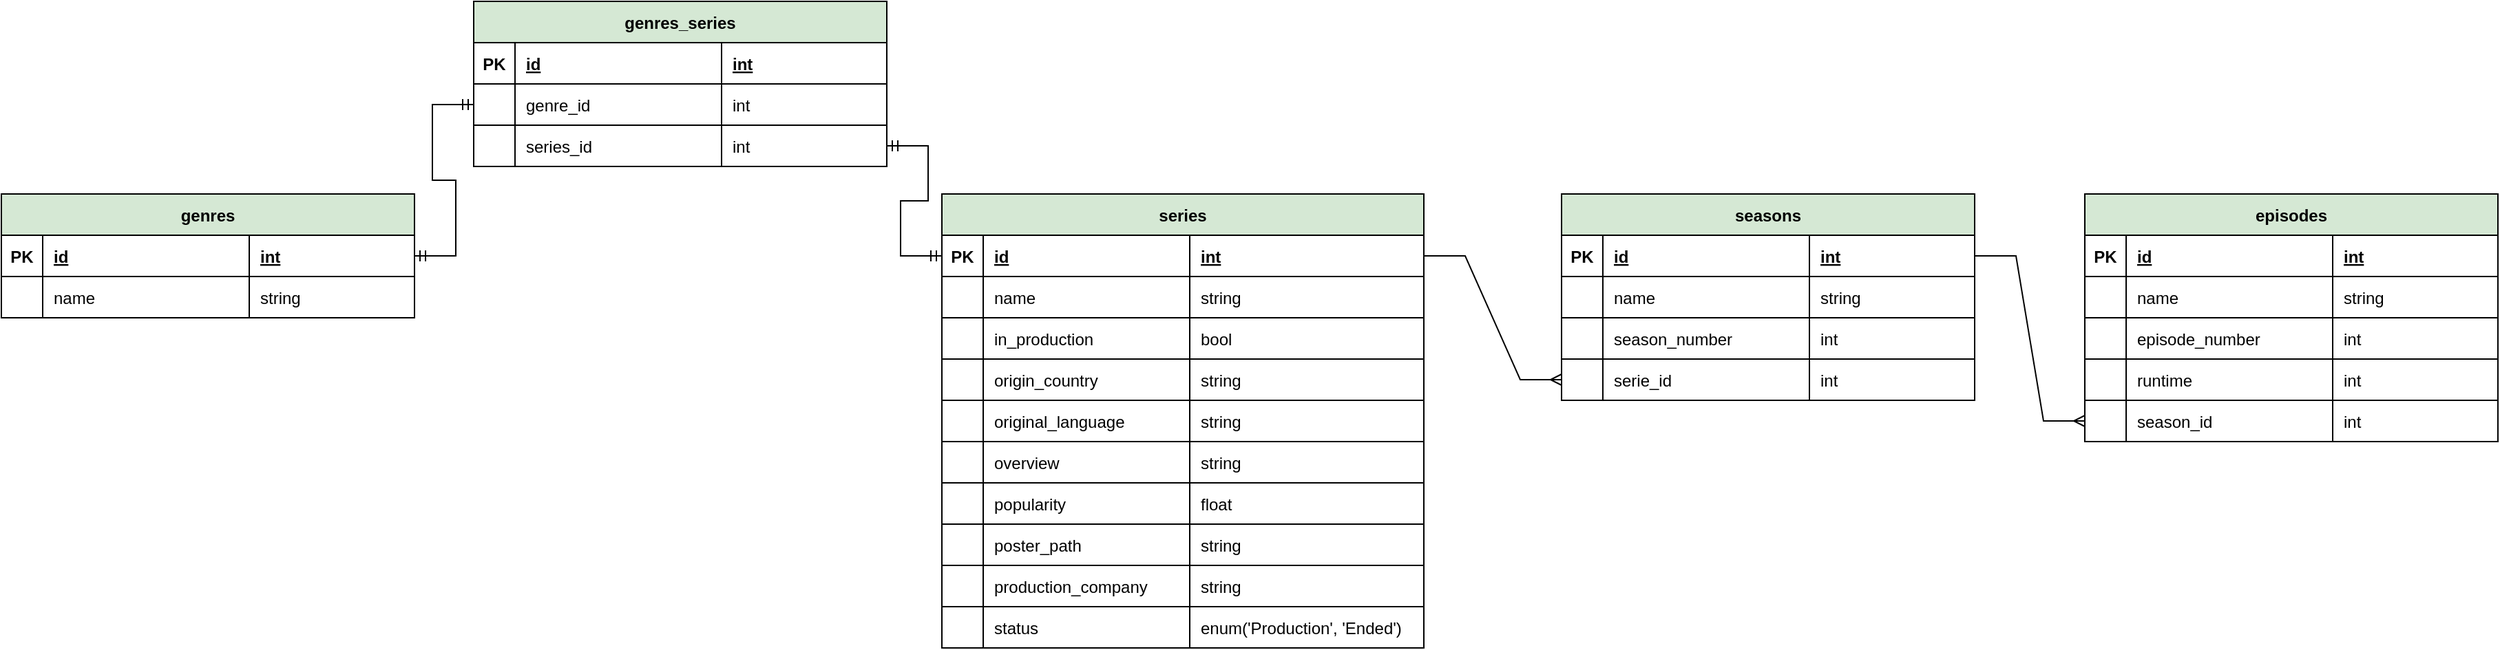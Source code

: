 <mxfile version="20.0.3" type="device"><diagram id="R-pIALEe4BJMu7QE0ZSN" name="Page-1"><mxGraphModel dx="2983" dy="916" grid="1" gridSize="10" guides="1" tooltips="1" connect="1" arrows="1" fold="1" page="1" pageScale="1" pageWidth="827" pageHeight="1169" math="0" shadow="0"><root><mxCell id="0"/><mxCell id="1" parent="0"/><mxCell id="SIorcDozvmz4n8Jntjd--1" value="series" style="shape=table;startSize=30;container=1;collapsible=1;childLayout=tableLayout;fixedRows=1;rowLines=0;fontStyle=1;align=center;resizeLast=1;fillColor=#d5e8d4;strokeColor=default;swimlaneFillColor=default;" parent="1" vertex="1"><mxGeometry x="120" y="160" width="350" height="330" as="geometry"/></mxCell><mxCell id="SIorcDozvmz4n8Jntjd--2" value="" style="shape=partialRectangle;collapsible=0;dropTarget=0;pointerEvents=0;fillColor=none;top=0;left=0;bottom=1;right=0;points=[[0,0.5],[1,0.5]];portConstraint=eastwest;" parent="SIorcDozvmz4n8Jntjd--1" vertex="1"><mxGeometry y="30" width="350" height="30" as="geometry"/></mxCell><mxCell id="SIorcDozvmz4n8Jntjd--3" value="PK" style="shape=partialRectangle;connectable=0;fillColor=none;top=0;left=0;bottom=0;right=0;fontStyle=1;overflow=hidden;" parent="SIorcDozvmz4n8Jntjd--2" vertex="1"><mxGeometry width="30" height="30" as="geometry"><mxRectangle width="30" height="30" as="alternateBounds"/></mxGeometry></mxCell><mxCell id="SIorcDozvmz4n8Jntjd--4" value="id" style="shape=partialRectangle;connectable=0;fillColor=none;top=0;left=0;bottom=0;right=0;align=left;spacingLeft=6;fontStyle=5;overflow=hidden;" parent="SIorcDozvmz4n8Jntjd--2" vertex="1"><mxGeometry x="30" width="150" height="30" as="geometry"><mxRectangle width="150" height="30" as="alternateBounds"/></mxGeometry></mxCell><mxCell id="SIorcDozvmz4n8Jntjd--5" value="int" style="shape=partialRectangle;connectable=0;fillColor=none;top=0;left=0;bottom=0;right=0;align=left;spacingLeft=6;fontStyle=5;overflow=hidden;" parent="SIorcDozvmz4n8Jntjd--2" vertex="1"><mxGeometry x="180" width="170" height="30" as="geometry"><mxRectangle width="170" height="30" as="alternateBounds"/></mxGeometry></mxCell><mxCell id="SIorcDozvmz4n8Jntjd--6" value="" style="shape=partialRectangle;collapsible=0;dropTarget=0;pointerEvents=0;fillColor=none;top=0;left=0;bottom=0;right=0;points=[[0,0.5],[1,0.5]];portConstraint=eastwest;" parent="SIorcDozvmz4n8Jntjd--1" vertex="1"><mxGeometry y="60" width="350" height="30" as="geometry"/></mxCell><mxCell id="SIorcDozvmz4n8Jntjd--7" value="" style="shape=partialRectangle;connectable=0;fillColor=none;top=0;left=0;bottom=0;right=0;editable=1;overflow=hidden;" parent="SIorcDozvmz4n8Jntjd--6" vertex="1"><mxGeometry width="30" height="30" as="geometry"><mxRectangle width="30" height="30" as="alternateBounds"/></mxGeometry></mxCell><mxCell id="SIorcDozvmz4n8Jntjd--8" value="name" style="shape=partialRectangle;connectable=0;fillColor=none;top=0;left=0;bottom=0;right=0;align=left;spacingLeft=6;overflow=hidden;" parent="SIorcDozvmz4n8Jntjd--6" vertex="1"><mxGeometry x="30" width="150" height="30" as="geometry"><mxRectangle width="150" height="30" as="alternateBounds"/></mxGeometry></mxCell><mxCell id="SIorcDozvmz4n8Jntjd--9" value="string" style="shape=partialRectangle;connectable=0;fillColor=none;top=0;left=0;bottom=0;right=0;align=left;spacingLeft=6;overflow=hidden;" parent="SIorcDozvmz4n8Jntjd--6" vertex="1"><mxGeometry x="180" width="170" height="30" as="geometry"><mxRectangle width="170" height="30" as="alternateBounds"/></mxGeometry></mxCell><mxCell id="SIorcDozvmz4n8Jntjd--10" style="shape=partialRectangle;collapsible=0;dropTarget=0;pointerEvents=0;fillColor=none;top=1;left=0;bottom=0;right=0;points=[[0,0.5],[1,0.5]];portConstraint=eastwest;" parent="SIorcDozvmz4n8Jntjd--1" vertex="1"><mxGeometry y="90" width="350" height="30" as="geometry"/></mxCell><mxCell id="SIorcDozvmz4n8Jntjd--11" style="shape=partialRectangle;connectable=0;fillColor=none;top=1;left=0;bottom=0;right=0;editable=1;overflow=hidden;" parent="SIorcDozvmz4n8Jntjd--10" vertex="1"><mxGeometry width="30" height="30" as="geometry"><mxRectangle width="30" height="30" as="alternateBounds"/></mxGeometry></mxCell><mxCell id="SIorcDozvmz4n8Jntjd--12" value="in_production" style="shape=partialRectangle;connectable=0;fillColor=none;top=1;left=0;bottom=0;right=0;align=left;spacingLeft=6;overflow=hidden;" parent="SIorcDozvmz4n8Jntjd--10" vertex="1"><mxGeometry x="30" width="150" height="30" as="geometry"><mxRectangle width="150" height="30" as="alternateBounds"/></mxGeometry></mxCell><mxCell id="SIorcDozvmz4n8Jntjd--13" value="bool" style="shape=partialRectangle;connectable=0;fillColor=none;top=1;left=0;bottom=0;right=0;align=left;spacingLeft=6;overflow=hidden;" parent="SIorcDozvmz4n8Jntjd--10" vertex="1"><mxGeometry x="180" width="170" height="30" as="geometry"><mxRectangle width="170" height="30" as="alternateBounds"/></mxGeometry></mxCell><mxCell id="SIorcDozvmz4n8Jntjd--14" style="shape=partialRectangle;collapsible=0;dropTarget=0;pointerEvents=0;fillColor=none;top=1;left=0;bottom=0;right=0;points=[[0,0.5],[1,0.5]];portConstraint=eastwest;" parent="SIorcDozvmz4n8Jntjd--1" vertex="1"><mxGeometry y="120" width="350" height="30" as="geometry"/></mxCell><mxCell id="SIorcDozvmz4n8Jntjd--15" style="shape=partialRectangle;connectable=0;fillColor=none;top=1;left=0;bottom=0;right=0;editable=1;overflow=hidden;" parent="SIorcDozvmz4n8Jntjd--14" vertex="1"><mxGeometry width="30" height="30" as="geometry"><mxRectangle width="30" height="30" as="alternateBounds"/></mxGeometry></mxCell><mxCell id="SIorcDozvmz4n8Jntjd--16" value="origin_country" style="shape=partialRectangle;connectable=0;fillColor=none;top=1;left=0;bottom=0;right=0;align=left;spacingLeft=6;overflow=hidden;" parent="SIorcDozvmz4n8Jntjd--14" vertex="1"><mxGeometry x="30" width="150" height="30" as="geometry"><mxRectangle width="150" height="30" as="alternateBounds"/></mxGeometry></mxCell><mxCell id="SIorcDozvmz4n8Jntjd--17" value="string" style="shape=partialRectangle;connectable=0;fillColor=none;top=1;left=0;bottom=0;right=0;align=left;spacingLeft=6;overflow=hidden;" parent="SIorcDozvmz4n8Jntjd--14" vertex="1"><mxGeometry x="180" width="170" height="30" as="geometry"><mxRectangle width="170" height="30" as="alternateBounds"/></mxGeometry></mxCell><mxCell id="SIorcDozvmz4n8Jntjd--18" style="shape=partialRectangle;collapsible=0;dropTarget=0;pointerEvents=0;fillColor=none;top=1;left=0;bottom=0;right=0;points=[[0,0.5],[1,0.5]];portConstraint=eastwest;" parent="SIorcDozvmz4n8Jntjd--1" vertex="1"><mxGeometry y="150" width="350" height="30" as="geometry"/></mxCell><mxCell id="SIorcDozvmz4n8Jntjd--19" style="shape=partialRectangle;connectable=0;fillColor=none;top=1;left=0;bottom=0;right=0;editable=1;overflow=hidden;" parent="SIorcDozvmz4n8Jntjd--18" vertex="1"><mxGeometry width="30" height="30" as="geometry"><mxRectangle width="30" height="30" as="alternateBounds"/></mxGeometry></mxCell><mxCell id="SIorcDozvmz4n8Jntjd--20" value="original_language" style="shape=partialRectangle;connectable=0;fillColor=none;top=1;left=0;bottom=0;right=0;align=left;spacingLeft=6;overflow=hidden;" parent="SIorcDozvmz4n8Jntjd--18" vertex="1"><mxGeometry x="30" width="150" height="30" as="geometry"><mxRectangle width="150" height="30" as="alternateBounds"/></mxGeometry></mxCell><mxCell id="SIorcDozvmz4n8Jntjd--21" value="string" style="shape=partialRectangle;connectable=0;fillColor=none;top=1;left=0;bottom=0;right=0;align=left;spacingLeft=6;overflow=hidden;" parent="SIorcDozvmz4n8Jntjd--18" vertex="1"><mxGeometry x="180" width="170" height="30" as="geometry"><mxRectangle width="170" height="30" as="alternateBounds"/></mxGeometry></mxCell><mxCell id="SIorcDozvmz4n8Jntjd--22" style="shape=partialRectangle;collapsible=0;dropTarget=0;pointerEvents=0;fillColor=none;top=1;left=0;bottom=0;right=0;points=[[0,0.5],[1,0.5]];portConstraint=eastwest;" parent="SIorcDozvmz4n8Jntjd--1" vertex="1"><mxGeometry y="180" width="350" height="30" as="geometry"/></mxCell><mxCell id="SIorcDozvmz4n8Jntjd--23" style="shape=partialRectangle;connectable=0;fillColor=none;top=1;left=0;bottom=0;right=0;editable=1;overflow=hidden;" parent="SIorcDozvmz4n8Jntjd--22" vertex="1"><mxGeometry width="30" height="30" as="geometry"><mxRectangle width="30" height="30" as="alternateBounds"/></mxGeometry></mxCell><mxCell id="SIorcDozvmz4n8Jntjd--24" value="overview" style="shape=partialRectangle;connectable=0;fillColor=none;top=1;left=0;bottom=0;right=0;align=left;spacingLeft=6;overflow=hidden;" parent="SIorcDozvmz4n8Jntjd--22" vertex="1"><mxGeometry x="30" width="150" height="30" as="geometry"><mxRectangle width="150" height="30" as="alternateBounds"/></mxGeometry></mxCell><mxCell id="SIorcDozvmz4n8Jntjd--25" value="string" style="shape=partialRectangle;connectable=0;fillColor=none;top=1;left=0;bottom=0;right=0;align=left;spacingLeft=6;overflow=hidden;" parent="SIorcDozvmz4n8Jntjd--22" vertex="1"><mxGeometry x="180" width="170" height="30" as="geometry"><mxRectangle width="170" height="30" as="alternateBounds"/></mxGeometry></mxCell><mxCell id="SIorcDozvmz4n8Jntjd--26" style="shape=partialRectangle;collapsible=0;dropTarget=0;pointerEvents=0;fillColor=none;top=1;left=0;bottom=0;right=0;points=[[0,0.5],[1,0.5]];portConstraint=eastwest;" parent="SIorcDozvmz4n8Jntjd--1" vertex="1"><mxGeometry y="210" width="350" height="30" as="geometry"/></mxCell><mxCell id="SIorcDozvmz4n8Jntjd--27" style="shape=partialRectangle;connectable=0;fillColor=none;top=1;left=0;bottom=0;right=0;editable=1;overflow=hidden;" parent="SIorcDozvmz4n8Jntjd--26" vertex="1"><mxGeometry width="30" height="30" as="geometry"><mxRectangle width="30" height="30" as="alternateBounds"/></mxGeometry></mxCell><mxCell id="SIorcDozvmz4n8Jntjd--28" value="popularity" style="shape=partialRectangle;connectable=0;fillColor=none;top=1;left=0;bottom=0;right=0;align=left;spacingLeft=6;overflow=hidden;" parent="SIorcDozvmz4n8Jntjd--26" vertex="1"><mxGeometry x="30" width="150" height="30" as="geometry"><mxRectangle width="150" height="30" as="alternateBounds"/></mxGeometry></mxCell><mxCell id="SIorcDozvmz4n8Jntjd--29" value="float" style="shape=partialRectangle;connectable=0;fillColor=none;top=1;left=0;bottom=0;right=0;align=left;spacingLeft=6;overflow=hidden;" parent="SIorcDozvmz4n8Jntjd--26" vertex="1"><mxGeometry x="180" width="170" height="30" as="geometry"><mxRectangle width="170" height="30" as="alternateBounds"/></mxGeometry></mxCell><mxCell id="SIorcDozvmz4n8Jntjd--30" style="shape=partialRectangle;collapsible=0;dropTarget=0;pointerEvents=0;fillColor=none;top=1;left=0;bottom=0;right=0;points=[[0,0.5],[1,0.5]];portConstraint=eastwest;" parent="SIorcDozvmz4n8Jntjd--1" vertex="1"><mxGeometry y="240" width="350" height="30" as="geometry"/></mxCell><mxCell id="SIorcDozvmz4n8Jntjd--31" style="shape=partialRectangle;connectable=0;fillColor=none;top=1;left=0;bottom=0;right=0;editable=1;overflow=hidden;" parent="SIorcDozvmz4n8Jntjd--30" vertex="1"><mxGeometry width="30" height="30" as="geometry"><mxRectangle width="30" height="30" as="alternateBounds"/></mxGeometry></mxCell><mxCell id="SIorcDozvmz4n8Jntjd--32" value="poster_path" style="shape=partialRectangle;connectable=0;fillColor=none;top=1;left=0;bottom=0;right=0;align=left;spacingLeft=6;overflow=hidden;" parent="SIorcDozvmz4n8Jntjd--30" vertex="1"><mxGeometry x="30" width="150" height="30" as="geometry"><mxRectangle width="150" height="30" as="alternateBounds"/></mxGeometry></mxCell><mxCell id="SIorcDozvmz4n8Jntjd--33" value="string" style="shape=partialRectangle;connectable=0;fillColor=none;top=1;left=0;bottom=0;right=0;align=left;spacingLeft=6;overflow=hidden;" parent="SIorcDozvmz4n8Jntjd--30" vertex="1"><mxGeometry x="180" width="170" height="30" as="geometry"><mxRectangle width="170" height="30" as="alternateBounds"/></mxGeometry></mxCell><mxCell id="SIorcDozvmz4n8Jntjd--34" style="shape=partialRectangle;collapsible=0;dropTarget=0;pointerEvents=0;fillColor=none;top=1;left=0;bottom=0;right=0;points=[[0,0.5],[1,0.5]];portConstraint=eastwest;" parent="SIorcDozvmz4n8Jntjd--1" vertex="1"><mxGeometry y="270" width="350" height="30" as="geometry"/></mxCell><mxCell id="SIorcDozvmz4n8Jntjd--35" style="shape=partialRectangle;connectable=0;fillColor=none;top=1;left=0;bottom=0;right=0;editable=1;overflow=hidden;" parent="SIorcDozvmz4n8Jntjd--34" vertex="1"><mxGeometry width="30" height="30" as="geometry"><mxRectangle width="30" height="30" as="alternateBounds"/></mxGeometry></mxCell><mxCell id="SIorcDozvmz4n8Jntjd--36" value="production_company" style="shape=partialRectangle;connectable=0;fillColor=none;top=1;left=0;bottom=0;right=0;align=left;spacingLeft=6;overflow=hidden;" parent="SIorcDozvmz4n8Jntjd--34" vertex="1"><mxGeometry x="30" width="150" height="30" as="geometry"><mxRectangle width="150" height="30" as="alternateBounds"/></mxGeometry></mxCell><mxCell id="SIorcDozvmz4n8Jntjd--37" value="string" style="shape=partialRectangle;connectable=0;fillColor=none;top=1;left=0;bottom=0;right=0;align=left;spacingLeft=6;overflow=hidden;" parent="SIorcDozvmz4n8Jntjd--34" vertex="1"><mxGeometry x="180" width="170" height="30" as="geometry"><mxRectangle width="170" height="30" as="alternateBounds"/></mxGeometry></mxCell><mxCell id="SIorcDozvmz4n8Jntjd--38" style="shape=partialRectangle;collapsible=0;dropTarget=0;pointerEvents=0;fillColor=none;top=1;left=0;bottom=0;right=0;points=[[0,0.5],[1,0.5]];portConstraint=eastwest;" parent="SIorcDozvmz4n8Jntjd--1" vertex="1"><mxGeometry y="300" width="350" height="30" as="geometry"/></mxCell><mxCell id="SIorcDozvmz4n8Jntjd--39" style="shape=partialRectangle;connectable=0;fillColor=none;top=1;left=0;bottom=0;right=0;editable=1;overflow=hidden;" parent="SIorcDozvmz4n8Jntjd--38" vertex="1"><mxGeometry width="30" height="30" as="geometry"><mxRectangle width="30" height="30" as="alternateBounds"/></mxGeometry></mxCell><mxCell id="SIorcDozvmz4n8Jntjd--40" value="status" style="shape=partialRectangle;connectable=0;fillColor=none;top=1;left=0;bottom=0;right=0;align=left;spacingLeft=6;overflow=hidden;" parent="SIorcDozvmz4n8Jntjd--38" vertex="1"><mxGeometry x="30" width="150" height="30" as="geometry"><mxRectangle width="150" height="30" as="alternateBounds"/></mxGeometry></mxCell><mxCell id="SIorcDozvmz4n8Jntjd--41" value="enum('Production', 'Ended')" style="shape=partialRectangle;connectable=0;fillColor=none;top=1;left=0;bottom=0;right=0;align=left;spacingLeft=6;overflow=hidden;" parent="SIorcDozvmz4n8Jntjd--38" vertex="1"><mxGeometry x="180" width="170" height="30" as="geometry"><mxRectangle width="170" height="30" as="alternateBounds"/></mxGeometry></mxCell><mxCell id="SIorcDozvmz4n8Jntjd--42" value="genres" style="shape=table;startSize=30;container=1;collapsible=1;childLayout=tableLayout;fixedRows=1;rowLines=0;fontStyle=1;align=center;resizeLast=1;fillColor=#d5e8d4;strokeColor=default;swimlaneFillColor=default;" parent="1" vertex="1"><mxGeometry x="-563" y="160" width="300" height="90" as="geometry"/></mxCell><mxCell id="SIorcDozvmz4n8Jntjd--43" value="" style="shape=partialRectangle;collapsible=0;dropTarget=0;pointerEvents=0;fillColor=none;top=0;left=0;bottom=1;right=0;points=[[0,0.5],[1,0.5]];portConstraint=eastwest;" parent="SIorcDozvmz4n8Jntjd--42" vertex="1"><mxGeometry y="30" width="300" height="30" as="geometry"/></mxCell><mxCell id="SIorcDozvmz4n8Jntjd--44" value="PK" style="shape=partialRectangle;connectable=0;fillColor=none;top=0;left=0;bottom=0;right=0;fontStyle=1;overflow=hidden;" parent="SIorcDozvmz4n8Jntjd--43" vertex="1"><mxGeometry width="30" height="30" as="geometry"><mxRectangle width="30" height="30" as="alternateBounds"/></mxGeometry></mxCell><mxCell id="SIorcDozvmz4n8Jntjd--45" value="id" style="shape=partialRectangle;connectable=0;fillColor=none;top=0;left=0;bottom=0;right=0;align=left;spacingLeft=6;fontStyle=5;overflow=hidden;" parent="SIorcDozvmz4n8Jntjd--43" vertex="1"><mxGeometry x="30" width="150" height="30" as="geometry"><mxRectangle width="150" height="30" as="alternateBounds"/></mxGeometry></mxCell><mxCell id="SIorcDozvmz4n8Jntjd--46" value="int" style="shape=partialRectangle;connectable=0;fillColor=none;top=0;left=0;bottom=0;right=0;align=left;spacingLeft=6;fontStyle=5;overflow=hidden;" parent="SIorcDozvmz4n8Jntjd--43" vertex="1"><mxGeometry x="180" width="120" height="30" as="geometry"><mxRectangle width="120" height="30" as="alternateBounds"/></mxGeometry></mxCell><mxCell id="SIorcDozvmz4n8Jntjd--47" value="" style="shape=partialRectangle;collapsible=0;dropTarget=0;pointerEvents=0;fillColor=none;top=0;left=0;bottom=0;right=0;points=[[0,0.5],[1,0.5]];portConstraint=eastwest;" parent="SIorcDozvmz4n8Jntjd--42" vertex="1"><mxGeometry y="60" width="300" height="30" as="geometry"/></mxCell><mxCell id="SIorcDozvmz4n8Jntjd--48" value="" style="shape=partialRectangle;connectable=0;fillColor=none;top=0;left=0;bottom=0;right=0;editable=1;overflow=hidden;" parent="SIorcDozvmz4n8Jntjd--47" vertex="1"><mxGeometry width="30" height="30" as="geometry"><mxRectangle width="30" height="30" as="alternateBounds"/></mxGeometry></mxCell><mxCell id="SIorcDozvmz4n8Jntjd--49" value="name" style="shape=partialRectangle;connectable=0;fillColor=none;top=0;left=0;bottom=0;right=0;align=left;spacingLeft=6;overflow=hidden;" parent="SIorcDozvmz4n8Jntjd--47" vertex="1"><mxGeometry x="30" width="150" height="30" as="geometry"><mxRectangle width="150" height="30" as="alternateBounds"/></mxGeometry></mxCell><mxCell id="SIorcDozvmz4n8Jntjd--50" value="string" style="shape=partialRectangle;connectable=0;fillColor=none;top=0;left=0;bottom=0;right=0;align=left;spacingLeft=6;overflow=hidden;" parent="SIorcDozvmz4n8Jntjd--47" vertex="1"><mxGeometry x="180" width="120" height="30" as="geometry"><mxRectangle width="120" height="30" as="alternateBounds"/></mxGeometry></mxCell><mxCell id="SIorcDozvmz4n8Jntjd--51" value="episodes" style="shape=table;startSize=30;container=1;collapsible=1;childLayout=tableLayout;fixedRows=1;rowLines=0;fontStyle=1;align=center;resizeLast=1;fillColor=#d5e8d4;strokeColor=default;swimlaneFillColor=default;" parent="1" vertex="1"><mxGeometry x="950" y="160" width="300" height="180" as="geometry"/></mxCell><mxCell id="SIorcDozvmz4n8Jntjd--52" value="" style="shape=partialRectangle;collapsible=0;dropTarget=0;pointerEvents=0;fillColor=none;top=0;left=0;bottom=1;right=0;points=[[0,0.5],[1,0.5]];portConstraint=eastwest;" parent="SIorcDozvmz4n8Jntjd--51" vertex="1"><mxGeometry y="30" width="300" height="30" as="geometry"/></mxCell><mxCell id="SIorcDozvmz4n8Jntjd--53" value="PK" style="shape=partialRectangle;connectable=0;fillColor=none;top=0;left=0;bottom=0;right=0;fontStyle=1;overflow=hidden;" parent="SIorcDozvmz4n8Jntjd--52" vertex="1"><mxGeometry width="30" height="30" as="geometry"><mxRectangle width="30" height="30" as="alternateBounds"/></mxGeometry></mxCell><mxCell id="SIorcDozvmz4n8Jntjd--54" value="id" style="shape=partialRectangle;connectable=0;fillColor=none;top=0;left=0;bottom=0;right=0;align=left;spacingLeft=6;fontStyle=5;overflow=hidden;" parent="SIorcDozvmz4n8Jntjd--52" vertex="1"><mxGeometry x="30" width="150" height="30" as="geometry"><mxRectangle width="150" height="30" as="alternateBounds"/></mxGeometry></mxCell><mxCell id="SIorcDozvmz4n8Jntjd--55" value="int" style="shape=partialRectangle;connectable=0;fillColor=none;top=0;left=0;bottom=0;right=0;align=left;spacingLeft=6;fontStyle=5;overflow=hidden;" parent="SIorcDozvmz4n8Jntjd--52" vertex="1"><mxGeometry x="180" width="120" height="30" as="geometry"><mxRectangle width="120" height="30" as="alternateBounds"/></mxGeometry></mxCell><mxCell id="SIorcDozvmz4n8Jntjd--56" value="" style="shape=partialRectangle;collapsible=0;dropTarget=0;pointerEvents=0;fillColor=none;top=0;left=0;bottom=0;right=0;points=[[0,0.5],[1,0.5]];portConstraint=eastwest;" parent="SIorcDozvmz4n8Jntjd--51" vertex="1"><mxGeometry y="60" width="300" height="30" as="geometry"/></mxCell><mxCell id="SIorcDozvmz4n8Jntjd--57" value="" style="shape=partialRectangle;connectable=0;fillColor=none;top=0;left=0;bottom=0;right=0;editable=1;overflow=hidden;" parent="SIorcDozvmz4n8Jntjd--56" vertex="1"><mxGeometry width="30" height="30" as="geometry"><mxRectangle width="30" height="30" as="alternateBounds"/></mxGeometry></mxCell><mxCell id="SIorcDozvmz4n8Jntjd--58" value="name" style="shape=partialRectangle;connectable=0;fillColor=none;top=0;left=0;bottom=0;right=0;align=left;spacingLeft=6;overflow=hidden;" parent="SIorcDozvmz4n8Jntjd--56" vertex="1"><mxGeometry x="30" width="150" height="30" as="geometry"><mxRectangle width="150" height="30" as="alternateBounds"/></mxGeometry></mxCell><mxCell id="SIorcDozvmz4n8Jntjd--59" value="string" style="shape=partialRectangle;connectable=0;fillColor=none;top=0;left=0;bottom=0;right=0;align=left;spacingLeft=6;overflow=hidden;" parent="SIorcDozvmz4n8Jntjd--56" vertex="1"><mxGeometry x="180" width="120" height="30" as="geometry"><mxRectangle width="120" height="30" as="alternateBounds"/></mxGeometry></mxCell><mxCell id="SIorcDozvmz4n8Jntjd--60" value="" style="shape=partialRectangle;collapsible=0;dropTarget=0;pointerEvents=0;fillColor=none;top=1;left=0;bottom=0;right=0;points=[[0,0.5],[1,0.5]];portConstraint=eastwest;" parent="SIorcDozvmz4n8Jntjd--51" vertex="1"><mxGeometry y="90" width="300" height="30" as="geometry"/></mxCell><mxCell id="SIorcDozvmz4n8Jntjd--61" value="" style="shape=partialRectangle;connectable=0;fillColor=none;top=1;left=0;bottom=0;right=0;editable=1;overflow=hidden;" parent="SIorcDozvmz4n8Jntjd--60" vertex="1"><mxGeometry width="30" height="30" as="geometry"><mxRectangle width="30" height="30" as="alternateBounds"/></mxGeometry></mxCell><mxCell id="SIorcDozvmz4n8Jntjd--62" value="episode_number" style="shape=partialRectangle;connectable=0;fillColor=none;top=1;left=0;bottom=0;right=0;align=left;spacingLeft=6;overflow=hidden;" parent="SIorcDozvmz4n8Jntjd--60" vertex="1"><mxGeometry x="30" width="150" height="30" as="geometry"><mxRectangle width="150" height="30" as="alternateBounds"/></mxGeometry></mxCell><mxCell id="SIorcDozvmz4n8Jntjd--63" value="int" style="shape=partialRectangle;connectable=0;fillColor=none;top=1;left=0;bottom=0;right=0;align=left;spacingLeft=6;overflow=hidden;" parent="SIorcDozvmz4n8Jntjd--60" vertex="1"><mxGeometry x="180" width="120" height="30" as="geometry"><mxRectangle width="120" height="30" as="alternateBounds"/></mxGeometry></mxCell><mxCell id="SIorcDozvmz4n8Jntjd--64" style="shape=partialRectangle;collapsible=0;dropTarget=0;pointerEvents=0;fillColor=none;top=1;left=0;bottom=0;right=0;points=[[0,0.5],[1,0.5]];portConstraint=eastwest;" parent="SIorcDozvmz4n8Jntjd--51" vertex="1"><mxGeometry y="120" width="300" height="30" as="geometry"/></mxCell><mxCell id="SIorcDozvmz4n8Jntjd--65" style="shape=partialRectangle;connectable=0;fillColor=none;top=1;left=0;bottom=0;right=0;editable=1;overflow=hidden;" parent="SIorcDozvmz4n8Jntjd--64" vertex="1"><mxGeometry width="30" height="30" as="geometry"><mxRectangle width="30" height="30" as="alternateBounds"/></mxGeometry></mxCell><mxCell id="SIorcDozvmz4n8Jntjd--66" value="runtime" style="shape=partialRectangle;connectable=0;fillColor=none;top=1;left=0;bottom=0;right=0;align=left;spacingLeft=6;overflow=hidden;" parent="SIorcDozvmz4n8Jntjd--64" vertex="1"><mxGeometry x="30" width="150" height="30" as="geometry"><mxRectangle width="150" height="30" as="alternateBounds"/></mxGeometry></mxCell><mxCell id="SIorcDozvmz4n8Jntjd--67" value="int" style="shape=partialRectangle;connectable=0;fillColor=none;top=1;left=0;bottom=0;right=0;align=left;spacingLeft=6;overflow=hidden;" parent="SIorcDozvmz4n8Jntjd--64" vertex="1"><mxGeometry x="180" width="120" height="30" as="geometry"><mxRectangle width="120" height="30" as="alternateBounds"/></mxGeometry></mxCell><mxCell id="SIorcDozvmz4n8Jntjd--68" style="shape=partialRectangle;collapsible=0;dropTarget=0;pointerEvents=0;fillColor=none;top=1;left=0;bottom=0;right=0;points=[[0,0.5],[1,0.5]];portConstraint=eastwest;" parent="SIorcDozvmz4n8Jntjd--51" vertex="1"><mxGeometry y="150" width="300" height="30" as="geometry"/></mxCell><mxCell id="SIorcDozvmz4n8Jntjd--69" style="shape=partialRectangle;connectable=0;fillColor=none;top=1;left=0;bottom=0;right=0;editable=1;overflow=hidden;" parent="SIorcDozvmz4n8Jntjd--68" vertex="1"><mxGeometry width="30" height="30" as="geometry"><mxRectangle width="30" height="30" as="alternateBounds"/></mxGeometry></mxCell><mxCell id="SIorcDozvmz4n8Jntjd--70" value="season_id" style="shape=partialRectangle;connectable=0;fillColor=none;top=1;left=0;bottom=0;right=0;align=left;spacingLeft=6;overflow=hidden;" parent="SIorcDozvmz4n8Jntjd--68" vertex="1"><mxGeometry x="30" width="150" height="30" as="geometry"><mxRectangle width="150" height="30" as="alternateBounds"/></mxGeometry></mxCell><mxCell id="SIorcDozvmz4n8Jntjd--71" value="int" style="shape=partialRectangle;connectable=0;fillColor=none;top=1;left=0;bottom=0;right=0;align=left;spacingLeft=6;overflow=hidden;" parent="SIorcDozvmz4n8Jntjd--68" vertex="1"><mxGeometry x="180" width="120" height="30" as="geometry"><mxRectangle width="120" height="30" as="alternateBounds"/></mxGeometry></mxCell><mxCell id="SIorcDozvmz4n8Jntjd--72" value="seasons" style="shape=table;startSize=30;container=1;collapsible=1;childLayout=tableLayout;fixedRows=1;rowLines=0;fontStyle=1;align=center;resizeLast=1;fillColor=#d5e8d4;strokeColor=default;swimlaneFillColor=default;" parent="1" vertex="1"><mxGeometry x="570" y="160" width="300" height="150" as="geometry"/></mxCell><mxCell id="SIorcDozvmz4n8Jntjd--73" value="" style="shape=partialRectangle;collapsible=0;dropTarget=0;pointerEvents=0;fillColor=none;top=0;left=0;bottom=1;right=0;points=[[0,0.5],[1,0.5]];portConstraint=eastwest;" parent="SIorcDozvmz4n8Jntjd--72" vertex="1"><mxGeometry y="30" width="300" height="30" as="geometry"/></mxCell><mxCell id="SIorcDozvmz4n8Jntjd--74" value="PK" style="shape=partialRectangle;connectable=0;fillColor=none;top=0;left=0;bottom=0;right=0;fontStyle=1;overflow=hidden;" parent="SIorcDozvmz4n8Jntjd--73" vertex="1"><mxGeometry width="30" height="30" as="geometry"><mxRectangle width="30" height="30" as="alternateBounds"/></mxGeometry></mxCell><mxCell id="SIorcDozvmz4n8Jntjd--75" value="id" style="shape=partialRectangle;connectable=0;fillColor=none;top=0;left=0;bottom=0;right=0;align=left;spacingLeft=6;fontStyle=5;overflow=hidden;" parent="SIorcDozvmz4n8Jntjd--73" vertex="1"><mxGeometry x="30" width="150" height="30" as="geometry"><mxRectangle width="150" height="30" as="alternateBounds"/></mxGeometry></mxCell><mxCell id="SIorcDozvmz4n8Jntjd--76" value="int" style="shape=partialRectangle;connectable=0;fillColor=none;top=0;left=0;bottom=0;right=0;align=left;spacingLeft=6;fontStyle=5;overflow=hidden;" parent="SIorcDozvmz4n8Jntjd--73" vertex="1"><mxGeometry x="180" width="120" height="30" as="geometry"><mxRectangle width="120" height="30" as="alternateBounds"/></mxGeometry></mxCell><mxCell id="SIorcDozvmz4n8Jntjd--77" value="" style="shape=partialRectangle;collapsible=0;dropTarget=0;pointerEvents=0;fillColor=none;top=0;left=0;bottom=0;right=0;points=[[0,0.5],[1,0.5]];portConstraint=eastwest;" parent="SIorcDozvmz4n8Jntjd--72" vertex="1"><mxGeometry y="60" width="300" height="30" as="geometry"/></mxCell><mxCell id="SIorcDozvmz4n8Jntjd--78" value="" style="shape=partialRectangle;connectable=0;fillColor=none;top=0;left=0;bottom=0;right=0;editable=1;overflow=hidden;" parent="SIorcDozvmz4n8Jntjd--77" vertex="1"><mxGeometry width="30" height="30" as="geometry"><mxRectangle width="30" height="30" as="alternateBounds"/></mxGeometry></mxCell><mxCell id="SIorcDozvmz4n8Jntjd--79" value="name" style="shape=partialRectangle;connectable=0;fillColor=none;top=0;left=0;bottom=0;right=0;align=left;spacingLeft=6;overflow=hidden;" parent="SIorcDozvmz4n8Jntjd--77" vertex="1"><mxGeometry x="30" width="150" height="30" as="geometry"><mxRectangle width="150" height="30" as="alternateBounds"/></mxGeometry></mxCell><mxCell id="SIorcDozvmz4n8Jntjd--80" value="string" style="shape=partialRectangle;connectable=0;fillColor=none;top=0;left=0;bottom=0;right=0;align=left;spacingLeft=6;overflow=hidden;" parent="SIorcDozvmz4n8Jntjd--77" vertex="1"><mxGeometry x="180" width="120" height="30" as="geometry"><mxRectangle width="120" height="30" as="alternateBounds"/></mxGeometry></mxCell><mxCell id="SIorcDozvmz4n8Jntjd--81" style="shape=partialRectangle;collapsible=0;dropTarget=0;pointerEvents=0;fillColor=none;top=1;left=0;bottom=0;right=0;points=[[0,0.5],[1,0.5]];portConstraint=eastwest;" parent="SIorcDozvmz4n8Jntjd--72" vertex="1"><mxGeometry y="90" width="300" height="30" as="geometry"/></mxCell><mxCell id="SIorcDozvmz4n8Jntjd--82" style="shape=partialRectangle;connectable=0;fillColor=none;top=1;left=0;bottom=0;right=0;editable=1;overflow=hidden;" parent="SIorcDozvmz4n8Jntjd--81" vertex="1"><mxGeometry width="30" height="30" as="geometry"><mxRectangle width="30" height="30" as="alternateBounds"/></mxGeometry></mxCell><mxCell id="SIorcDozvmz4n8Jntjd--83" value="season_number" style="shape=partialRectangle;connectable=0;fillColor=none;top=1;left=0;bottom=0;right=0;align=left;spacingLeft=6;overflow=hidden;" parent="SIorcDozvmz4n8Jntjd--81" vertex="1"><mxGeometry x="30" width="150" height="30" as="geometry"><mxRectangle width="150" height="30" as="alternateBounds"/></mxGeometry></mxCell><mxCell id="SIorcDozvmz4n8Jntjd--84" value="int" style="shape=partialRectangle;connectable=0;fillColor=none;top=1;left=0;bottom=0;right=0;align=left;spacingLeft=6;overflow=hidden;" parent="SIorcDozvmz4n8Jntjd--81" vertex="1"><mxGeometry x="180" width="120" height="30" as="geometry"><mxRectangle width="120" height="30" as="alternateBounds"/></mxGeometry></mxCell><mxCell id="SIorcDozvmz4n8Jntjd--85" style="shape=partialRectangle;collapsible=0;dropTarget=0;pointerEvents=0;fillColor=none;top=1;left=0;bottom=0;right=0;points=[[0,0.5],[1,0.5]];portConstraint=eastwest;" parent="SIorcDozvmz4n8Jntjd--72" vertex="1"><mxGeometry y="120" width="300" height="30" as="geometry"/></mxCell><mxCell id="SIorcDozvmz4n8Jntjd--86" style="shape=partialRectangle;connectable=0;fillColor=none;top=1;left=0;bottom=0;right=0;editable=1;overflow=hidden;" parent="SIorcDozvmz4n8Jntjd--85" vertex="1"><mxGeometry width="30" height="30" as="geometry"><mxRectangle width="30" height="30" as="alternateBounds"/></mxGeometry></mxCell><mxCell id="SIorcDozvmz4n8Jntjd--87" value="serie_id" style="shape=partialRectangle;connectable=0;fillColor=none;top=1;left=0;bottom=0;right=0;align=left;spacingLeft=6;overflow=hidden;" parent="SIorcDozvmz4n8Jntjd--85" vertex="1"><mxGeometry x="30" width="150" height="30" as="geometry"><mxRectangle width="150" height="30" as="alternateBounds"/></mxGeometry></mxCell><mxCell id="SIorcDozvmz4n8Jntjd--88" value="int" style="shape=partialRectangle;connectable=0;fillColor=none;top=1;left=0;bottom=0;right=0;align=left;spacingLeft=6;overflow=hidden;" parent="SIorcDozvmz4n8Jntjd--85" vertex="1"><mxGeometry x="180" width="120" height="30" as="geometry"><mxRectangle width="120" height="30" as="alternateBounds"/></mxGeometry></mxCell><mxCell id="SIorcDozvmz4n8Jntjd--89" value="genres_series" style="shape=table;startSize=30;container=1;collapsible=1;childLayout=tableLayout;fixedRows=1;rowLines=0;fontStyle=1;align=center;resizeLast=1;fillColor=#d5e8d4;strokeColor=default;swimlaneFillColor=default;" parent="1" vertex="1"><mxGeometry x="-220" y="20" width="300" height="120" as="geometry"/></mxCell><mxCell id="SIorcDozvmz4n8Jntjd--90" value="" style="shape=partialRectangle;collapsible=0;dropTarget=0;pointerEvents=0;fillColor=none;top=0;left=0;bottom=1;right=0;points=[[0,0.5],[1,0.5]];portConstraint=eastwest;" parent="SIorcDozvmz4n8Jntjd--89" vertex="1"><mxGeometry y="30" width="300" height="30" as="geometry"/></mxCell><mxCell id="SIorcDozvmz4n8Jntjd--91" value="PK" style="shape=partialRectangle;connectable=0;fillColor=none;top=0;left=0;bottom=0;right=0;fontStyle=1;overflow=hidden;" parent="SIorcDozvmz4n8Jntjd--90" vertex="1"><mxGeometry width="30" height="30" as="geometry"><mxRectangle width="30" height="30" as="alternateBounds"/></mxGeometry></mxCell><mxCell id="SIorcDozvmz4n8Jntjd--92" value="id" style="shape=partialRectangle;connectable=0;fillColor=none;top=0;left=0;bottom=0;right=0;align=left;spacingLeft=6;fontStyle=5;overflow=hidden;" parent="SIorcDozvmz4n8Jntjd--90" vertex="1"><mxGeometry x="30" width="150" height="30" as="geometry"><mxRectangle width="150" height="30" as="alternateBounds"/></mxGeometry></mxCell><mxCell id="SIorcDozvmz4n8Jntjd--93" value="int" style="shape=partialRectangle;connectable=0;fillColor=none;top=0;left=0;bottom=0;right=0;align=left;spacingLeft=6;fontStyle=5;overflow=hidden;" parent="SIorcDozvmz4n8Jntjd--90" vertex="1"><mxGeometry x="180" width="120" height="30" as="geometry"><mxRectangle width="120" height="30" as="alternateBounds"/></mxGeometry></mxCell><mxCell id="SIorcDozvmz4n8Jntjd--94" value="" style="shape=partialRectangle;collapsible=0;dropTarget=0;pointerEvents=0;fillColor=none;top=0;left=0;bottom=0;right=0;points=[[0,0.5],[1,0.5]];portConstraint=eastwest;" parent="SIorcDozvmz4n8Jntjd--89" vertex="1"><mxGeometry y="60" width="300" height="30" as="geometry"/></mxCell><mxCell id="SIorcDozvmz4n8Jntjd--95" value="" style="shape=partialRectangle;connectable=0;fillColor=none;top=0;left=0;bottom=0;right=0;editable=1;overflow=hidden;" parent="SIorcDozvmz4n8Jntjd--94" vertex="1"><mxGeometry width="30" height="30" as="geometry"><mxRectangle width="30" height="30" as="alternateBounds"/></mxGeometry></mxCell><mxCell id="SIorcDozvmz4n8Jntjd--96" value="genre_id" style="shape=partialRectangle;connectable=0;fillColor=none;top=0;left=0;bottom=0;right=0;align=left;spacingLeft=6;overflow=hidden;" parent="SIorcDozvmz4n8Jntjd--94" vertex="1"><mxGeometry x="30" width="150" height="30" as="geometry"><mxRectangle width="150" height="30" as="alternateBounds"/></mxGeometry></mxCell><mxCell id="SIorcDozvmz4n8Jntjd--97" value="int" style="shape=partialRectangle;connectable=0;fillColor=none;top=0;left=0;bottom=0;right=0;align=left;spacingLeft=6;overflow=hidden;" parent="SIorcDozvmz4n8Jntjd--94" vertex="1"><mxGeometry x="180" width="120" height="30" as="geometry"><mxRectangle width="120" height="30" as="alternateBounds"/></mxGeometry></mxCell><mxCell id="SIorcDozvmz4n8Jntjd--98" value="" style="shape=partialRectangle;collapsible=0;dropTarget=0;pointerEvents=0;fillColor=none;top=1;left=0;bottom=0;right=0;points=[[0,0.5],[1,0.5]];portConstraint=eastwest;" parent="SIorcDozvmz4n8Jntjd--89" vertex="1"><mxGeometry y="90" width="300" height="30" as="geometry"/></mxCell><mxCell id="SIorcDozvmz4n8Jntjd--99" value="" style="shape=partialRectangle;connectable=0;fillColor=none;top=1;left=0;bottom=0;right=0;editable=1;overflow=hidden;" parent="SIorcDozvmz4n8Jntjd--98" vertex="1"><mxGeometry width="30" height="30" as="geometry"><mxRectangle width="30" height="30" as="alternateBounds"/></mxGeometry></mxCell><mxCell id="SIorcDozvmz4n8Jntjd--100" value="series_id" style="shape=partialRectangle;connectable=0;fillColor=none;top=1;left=0;bottom=0;right=0;align=left;spacingLeft=6;overflow=hidden;" parent="SIorcDozvmz4n8Jntjd--98" vertex="1"><mxGeometry x="30" width="150" height="30" as="geometry"><mxRectangle width="150" height="30" as="alternateBounds"/></mxGeometry></mxCell><mxCell id="SIorcDozvmz4n8Jntjd--101" value="int" style="shape=partialRectangle;connectable=0;fillColor=none;top=1;left=0;bottom=0;right=0;align=left;spacingLeft=6;overflow=hidden;" parent="SIorcDozvmz4n8Jntjd--98" vertex="1"><mxGeometry x="180" width="120" height="30" as="geometry"><mxRectangle width="120" height="30" as="alternateBounds"/></mxGeometry></mxCell><mxCell id="SIorcDozvmz4n8Jntjd--102" value="" style="edgeStyle=entityRelationEdgeStyle;fontSize=12;html=1;endArrow=ERmandOne;startArrow=ERmandOne;rounded=0;exitX=1;exitY=0.5;exitDx=0;exitDy=0;entryX=0;entryY=0.5;entryDx=0;entryDy=0;" parent="1" source="SIorcDozvmz4n8Jntjd--98" target="SIorcDozvmz4n8Jntjd--2" edge="1"><mxGeometry width="100" height="100" relative="1" as="geometry"><mxPoint x="-100" y="560" as="sourcePoint"/><mxPoint y="460" as="targetPoint"/></mxGeometry></mxCell><mxCell id="SIorcDozvmz4n8Jntjd--103" value="" style="edgeStyle=entityRelationEdgeStyle;fontSize=12;html=1;endArrow=ERmandOne;startArrow=ERmandOne;rounded=0;exitX=0;exitY=0.5;exitDx=0;exitDy=0;entryX=1;entryY=0.5;entryDx=0;entryDy=0;" parent="1" source="SIorcDozvmz4n8Jntjd--94" target="SIorcDozvmz4n8Jntjd--43" edge="1"><mxGeometry width="100" height="100" relative="1" as="geometry"><mxPoint x="-180" y="200" as="sourcePoint"/><mxPoint x="-140" y="290" as="targetPoint"/></mxGeometry></mxCell><mxCell id="SIorcDozvmz4n8Jntjd--104" value="" style="edgeStyle=entityRelationEdgeStyle;fontSize=12;html=1;endArrow=ERmany;rounded=0;exitX=1;exitY=0.5;exitDx=0;exitDy=0;entryX=0;entryY=0.5;entryDx=0;entryDy=0;" parent="1" source="SIorcDozvmz4n8Jntjd--2" target="SIorcDozvmz4n8Jntjd--85" edge="1"><mxGeometry width="100" height="100" relative="1" as="geometry"><mxPoint x="510" y="500" as="sourcePoint"/><mxPoint x="610" y="400" as="targetPoint"/></mxGeometry></mxCell><mxCell id="SIorcDozvmz4n8Jntjd--105" value="" style="edgeStyle=entityRelationEdgeStyle;fontSize=12;html=1;endArrow=ERmany;rounded=0;exitX=1;exitY=0.5;exitDx=0;exitDy=0;entryX=0;entryY=0.5;entryDx=0;entryDy=0;" parent="1" source="SIorcDozvmz4n8Jntjd--73" target="SIorcDozvmz4n8Jntjd--68" edge="1"><mxGeometry width="100" height="100" relative="1" as="geometry"><mxPoint x="480" y="225" as="sourcePoint"/><mxPoint x="580" y="305" as="targetPoint"/></mxGeometry></mxCell></root></mxGraphModel></diagram></mxfile>
